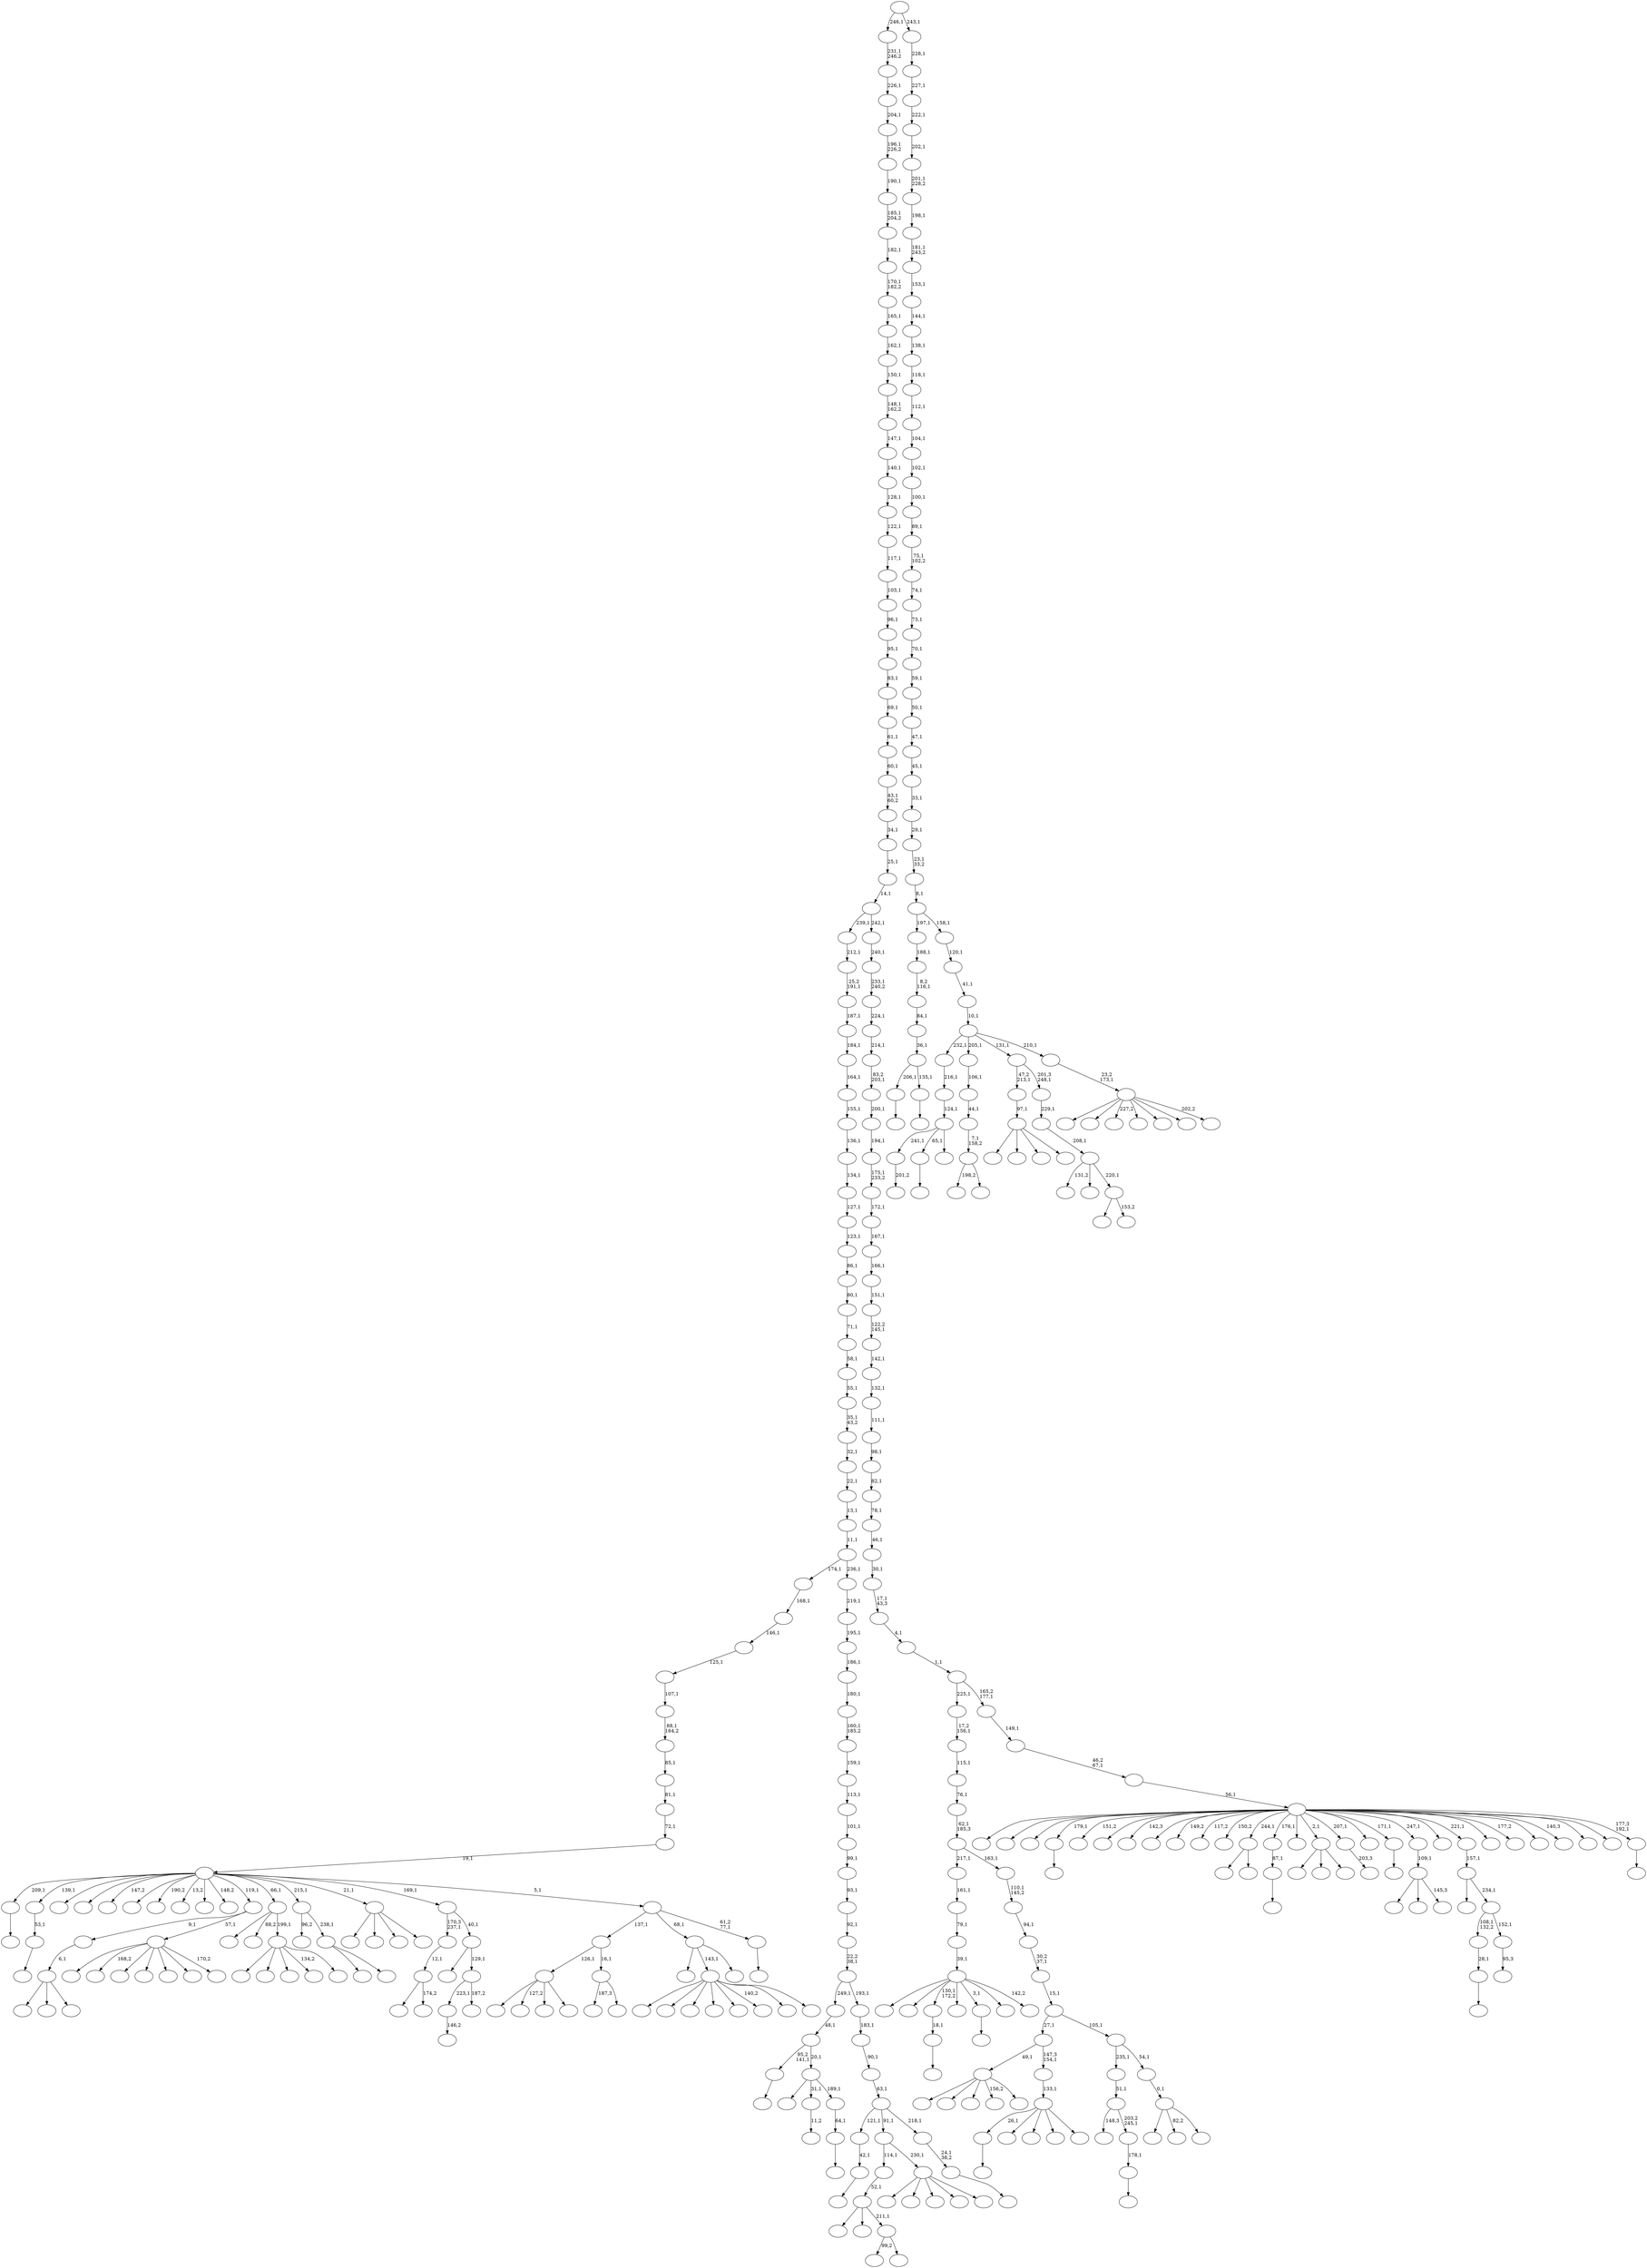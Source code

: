 digraph T {
	400 [label=""]
	399 [label=""]
	398 [label=""]
	397 [label=""]
	396 [label=""]
	395 [label=""]
	394 [label=""]
	393 [label=""]
	392 [label=""]
	391 [label=""]
	390 [label=""]
	389 [label=""]
	388 [label=""]
	387 [label=""]
	386 [label=""]
	385 [label=""]
	384 [label=""]
	383 [label=""]
	382 [label=""]
	381 [label=""]
	380 [label=""]
	379 [label=""]
	378 [label=""]
	377 [label=""]
	376 [label=""]
	375 [label=""]
	374 [label=""]
	373 [label=""]
	372 [label=""]
	371 [label=""]
	370 [label=""]
	369 [label=""]
	368 [label=""]
	367 [label=""]
	366 [label=""]
	365 [label=""]
	364 [label=""]
	363 [label=""]
	362 [label=""]
	361 [label=""]
	360 [label=""]
	359 [label=""]
	358 [label=""]
	357 [label=""]
	356 [label=""]
	355 [label=""]
	354 [label=""]
	353 [label=""]
	352 [label=""]
	351 [label=""]
	350 [label=""]
	349 [label=""]
	348 [label=""]
	347 [label=""]
	346 [label=""]
	345 [label=""]
	344 [label=""]
	343 [label=""]
	342 [label=""]
	341 [label=""]
	340 [label=""]
	339 [label=""]
	338 [label=""]
	337 [label=""]
	336 [label=""]
	335 [label=""]
	334 [label=""]
	333 [label=""]
	332 [label=""]
	331 [label=""]
	330 [label=""]
	329 [label=""]
	328 [label=""]
	327 [label=""]
	326 [label=""]
	325 [label=""]
	324 [label=""]
	323 [label=""]
	322 [label=""]
	321 [label=""]
	320 [label=""]
	319 [label=""]
	318 [label=""]
	317 [label=""]
	316 [label=""]
	315 [label=""]
	314 [label=""]
	313 [label=""]
	312 [label=""]
	311 [label=""]
	310 [label=""]
	309 [label=""]
	308 [label=""]
	307 [label=""]
	306 [label=""]
	305 [label=""]
	304 [label=""]
	303 [label=""]
	302 [label=""]
	301 [label=""]
	300 [label=""]
	299 [label=""]
	298 [label=""]
	297 [label=""]
	296 [label=""]
	295 [label=""]
	294 [label=""]
	293 [label=""]
	292 [label=""]
	291 [label=""]
	290 [label=""]
	289 [label=""]
	288 [label=""]
	287 [label=""]
	286 [label=""]
	285 [label=""]
	284 [label=""]
	283 [label=""]
	282 [label=""]
	281 [label=""]
	280 [label=""]
	279 [label=""]
	278 [label=""]
	277 [label=""]
	276 [label=""]
	275 [label=""]
	274 [label=""]
	273 [label=""]
	272 [label=""]
	271 [label=""]
	270 [label=""]
	269 [label=""]
	268 [label=""]
	267 [label=""]
	266 [label=""]
	265 [label=""]
	264 [label=""]
	263 [label=""]
	262 [label=""]
	261 [label=""]
	260 [label=""]
	259 [label=""]
	258 [label=""]
	257 [label=""]
	256 [label=""]
	255 [label=""]
	254 [label=""]
	253 [label=""]
	252 [label=""]
	251 [label=""]
	250 [label=""]
	249 [label=""]
	248 [label=""]
	247 [label=""]
	246 [label=""]
	245 [label=""]
	244 [label=""]
	243 [label=""]
	242 [label=""]
	241 [label=""]
	240 [label=""]
	239 [label=""]
	238 [label=""]
	237 [label=""]
	236 [label=""]
	235 [label=""]
	234 [label=""]
	233 [label=""]
	232 [label=""]
	231 [label=""]
	230 [label=""]
	229 [label=""]
	228 [label=""]
	227 [label=""]
	226 [label=""]
	225 [label=""]
	224 [label=""]
	223 [label=""]
	222 [label=""]
	221 [label=""]
	220 [label=""]
	219 [label=""]
	218 [label=""]
	217 [label=""]
	216 [label=""]
	215 [label=""]
	214 [label=""]
	213 [label=""]
	212 [label=""]
	211 [label=""]
	210 [label=""]
	209 [label=""]
	208 [label=""]
	207 [label=""]
	206 [label=""]
	205 [label=""]
	204 [label=""]
	203 [label=""]
	202 [label=""]
	201 [label=""]
	200 [label=""]
	199 [label=""]
	198 [label=""]
	197 [label=""]
	196 [label=""]
	195 [label=""]
	194 [label=""]
	193 [label=""]
	192 [label=""]
	191 [label=""]
	190 [label=""]
	189 [label=""]
	188 [label=""]
	187 [label=""]
	186 [label=""]
	185 [label=""]
	184 [label=""]
	183 [label=""]
	182 [label=""]
	181 [label=""]
	180 [label=""]
	179 [label=""]
	178 [label=""]
	177 [label=""]
	176 [label=""]
	175 [label=""]
	174 [label=""]
	173 [label=""]
	172 [label=""]
	171 [label=""]
	170 [label=""]
	169 [label=""]
	168 [label=""]
	167 [label=""]
	166 [label=""]
	165 [label=""]
	164 [label=""]
	163 [label=""]
	162 [label=""]
	161 [label=""]
	160 [label=""]
	159 [label=""]
	158 [label=""]
	157 [label=""]
	156 [label=""]
	155 [label=""]
	154 [label=""]
	153 [label=""]
	152 [label=""]
	151 [label=""]
	150 [label=""]
	149 [label=""]
	148 [label=""]
	147 [label=""]
	146 [label=""]
	145 [label=""]
	144 [label=""]
	143 [label=""]
	142 [label=""]
	141 [label=""]
	140 [label=""]
	139 [label=""]
	138 [label=""]
	137 [label=""]
	136 [label=""]
	135 [label=""]
	134 [label=""]
	133 [label=""]
	132 [label=""]
	131 [label=""]
	130 [label=""]
	129 [label=""]
	128 [label=""]
	127 [label=""]
	126 [label=""]
	125 [label=""]
	124 [label=""]
	123 [label=""]
	122 [label=""]
	121 [label=""]
	120 [label=""]
	119 [label=""]
	118 [label=""]
	117 [label=""]
	116 [label=""]
	115 [label=""]
	114 [label=""]
	113 [label=""]
	112 [label=""]
	111 [label=""]
	110 [label=""]
	109 [label=""]
	108 [label=""]
	107 [label=""]
	106 [label=""]
	105 [label=""]
	104 [label=""]
	103 [label=""]
	102 [label=""]
	101 [label=""]
	100 [label=""]
	99 [label=""]
	98 [label=""]
	97 [label=""]
	96 [label=""]
	95 [label=""]
	94 [label=""]
	93 [label=""]
	92 [label=""]
	91 [label=""]
	90 [label=""]
	89 [label=""]
	88 [label=""]
	87 [label=""]
	86 [label=""]
	85 [label=""]
	84 [label=""]
	83 [label=""]
	82 [label=""]
	81 [label=""]
	80 [label=""]
	79 [label=""]
	78 [label=""]
	77 [label=""]
	76 [label=""]
	75 [label=""]
	74 [label=""]
	73 [label=""]
	72 [label=""]
	71 [label=""]
	70 [label=""]
	69 [label=""]
	68 [label=""]
	67 [label=""]
	66 [label=""]
	65 [label=""]
	64 [label=""]
	63 [label=""]
	62 [label=""]
	61 [label=""]
	60 [label=""]
	59 [label=""]
	58 [label=""]
	57 [label=""]
	56 [label=""]
	55 [label=""]
	54 [label=""]
	53 [label=""]
	52 [label=""]
	51 [label=""]
	50 [label=""]
	49 [label=""]
	48 [label=""]
	47 [label=""]
	46 [label=""]
	45 [label=""]
	44 [label=""]
	43 [label=""]
	42 [label=""]
	41 [label=""]
	40 [label=""]
	39 [label=""]
	38 [label=""]
	37 [label=""]
	36 [label=""]
	35 [label=""]
	34 [label=""]
	33 [label=""]
	32 [label=""]
	31 [label=""]
	30 [label=""]
	29 [label=""]
	28 [label=""]
	27 [label=""]
	26 [label=""]
	25 [label=""]
	24 [label=""]
	23 [label=""]
	22 [label=""]
	21 [label=""]
	20 [label=""]
	19 [label=""]
	18 [label=""]
	17 [label=""]
	16 [label=""]
	15 [label=""]
	14 [label=""]
	13 [label=""]
	12 [label=""]
	11 [label=""]
	10 [label=""]
	9 [label=""]
	8 [label=""]
	7 [label=""]
	6 [label=""]
	5 [label=""]
	4 [label=""]
	3 [label=""]
	2 [label=""]
	1 [label=""]
	0 [label=""]
	390 -> 391 [label=""]
	385 -> 386 [label="201,2"]
	374 -> 375 [label=""]
	372 -> 373 [label=""]
	371 -> 372 [label="53,1"]
	369 -> 370 [label=""]
	368 -> 369 [label="28,1"]
	366 -> 367 [label=""]
	361 -> 362 [label=""]
	360 -> 361 [label="18,1"]
	341 -> 342 [label="11,2"]
	333 -> 334 [label=""]
	327 -> 358 [label=""]
	327 -> 354 [label="127,2"]
	327 -> 336 [label=""]
	327 -> 328 [label=""]
	323 -> 365 [label=""]
	323 -> 324 [label=""]
	319 -> 320 [label=""]
	314 -> 315 [label=""]
	313 -> 314 [label="87,1"]
	309 -> 310 [label=""]
	307 -> 308 [label="146,2"]
	301 -> 302 [label=""]
	299 -> 385 [label="241,1"]
	299 -> 319 [label="65,1"]
	299 -> 300 [label=""]
	298 -> 299 [label="124,1"]
	297 -> 298 [label="216,1"]
	293 -> 349 [label="198,2"]
	293 -> 294 [label=""]
	292 -> 293 [label="7,1\n158,2"]
	291 -> 292 [label="44,1"]
	290 -> 291 [label="106,1"]
	285 -> 318 [label=""]
	285 -> 316 [label=""]
	285 -> 286 [label=""]
	283 -> 284 [label=""]
	282 -> 283 [label="42,1"]
	280 -> 389 [label="187,3"]
	280 -> 281 [label=""]
	279 -> 327 [label="126,1"]
	279 -> 280 [label="16,1"]
	272 -> 273 [label="203,3"]
	268 -> 388 [label=""]
	268 -> 304 [label=""]
	268 -> 271 [label=""]
	268 -> 269 [label=""]
	267 -> 268 [label="97,1"]
	262 -> 263 [label=""]
	259 -> 303 [label=""]
	259 -> 260 [label="153,2"]
	258 -> 347 [label="131,2"]
	258 -> 322 [label=""]
	258 -> 259 [label="220,1"]
	257 -> 258 [label="208,1"]
	256 -> 257 [label="229,1"]
	255 -> 267 [label="47,2\n213,1"]
	255 -> 256 [label="201,3\n248,1"]
	252 -> 253 [label=""]
	251 -> 252 [label="64,1"]
	250 -> 364 [label=""]
	250 -> 341 [label="31,1"]
	250 -> 251 [label="189,1"]
	249 -> 333 [label="95,2\n141,1"]
	249 -> 250 [label="20,1"]
	248 -> 249 [label="48,1"]
	246 -> 393 [label=""]
	246 -> 376 [label=""]
	246 -> 247 [label=""]
	245 -> 246 [label="6,1"]
	242 -> 382 [label=""]
	242 -> 289 [label=""]
	242 -> 243 [label="145,3"]
	241 -> 242 [label="109,1"]
	237 -> 343 [label="99,2"]
	237 -> 238 [label=""]
	236 -> 355 [label=""]
	236 -> 312 [label=""]
	236 -> 237 [label="211,1"]
	235 -> 236 [label="52,1"]
	232 -> 317 [label=""]
	232 -> 233 [label="174,2"]
	231 -> 232 [label="12,1"]
	229 -> 230 [label="95,3"]
	228 -> 368 [label="108,1\n132,2"]
	228 -> 229 [label="152,1"]
	227 -> 325 [label=""]
	227 -> 228 [label="234,1"]
	226 -> 227 [label="157,1"]
	220 -> 397 [label=""]
	220 -> 381 [label=""]
	220 -> 360 [label="130,1\n172,2"]
	220 -> 357 [label=""]
	220 -> 301 [label="3,1"]
	220 -> 277 [label=""]
	220 -> 221 [label="142,2"]
	219 -> 220 [label="39,1"]
	218 -> 219 [label="79,1"]
	217 -> 218 [label="161,1"]
	208 -> 398 [label=""]
	208 -> 394 [label=""]
	208 -> 321 [label=""]
	208 -> 287 [label="156,2"]
	208 -> 209 [label=""]
	204 -> 205 [label=""]
	203 -> 204 [label="178,1"]
	202 -> 329 [label="148,3"]
	202 -> 203 [label="203,2\n245,1"]
	201 -> 202 [label="51,1"]
	199 -> 379 [label=""]
	199 -> 377 [label="168,2"]
	199 -> 330 [label=""]
	199 -> 326 [label=""]
	199 -> 274 [label=""]
	199 -> 212 [label=""]
	199 -> 200 [label="170,2"]
	198 -> 245 [label="9,1"]
	198 -> 199 [label="57,1"]
	194 -> 380 [label=""]
	194 -> 340 [label=""]
	194 -> 339 [label=""]
	194 -> 266 [label="134,2"]
	194 -> 195 [label=""]
	193 -> 331 [label=""]
	193 -> 288 [label="88,2"]
	193 -> 194 [label="199,1"]
	191 -> 206 [label=""]
	191 -> 192 [label=""]
	190 -> 335 [label="96,2"]
	190 -> 191 [label="238,1"]
	188 -> 396 [label=""]
	188 -> 363 [label=""]
	188 -> 345 [label=""]
	188 -> 295 [label=""]
	188 -> 278 [label=""]
	188 -> 265 [label="140,2"]
	188 -> 214 [label=""]
	188 -> 189 [label=""]
	186 -> 366 [label="26,1"]
	186 -> 353 [label=""]
	186 -> 337 [label=""]
	186 -> 240 [label=""]
	186 -> 187 [label=""]
	185 -> 186 [label="133,1"]
	184 -> 208 [label="49,1"]
	184 -> 185 [label="147,3\n154,1"]
	182 -> 348 [label=""]
	182 -> 311 [label=""]
	182 -> 305 [label=""]
	182 -> 183 [label=""]
	180 -> 344 [label=""]
	180 -> 213 [label="82,2"]
	180 -> 181 [label=""]
	179 -> 180 [label="0,1"]
	178 -> 201 [label="235,1"]
	178 -> 179 [label="54,1"]
	177 -> 184 [label="27,1"]
	177 -> 178 [label="105,1"]
	176 -> 177 [label="15,1"]
	175 -> 176 [label="30,2\n37,1"]
	174 -> 175 [label="94,1"]
	173 -> 174 [label="110,1\n145,2"]
	172 -> 217 [label="217,1"]
	172 -> 173 [label="163,1"]
	171 -> 172 [label="62,1\n185,3"]
	170 -> 171 [label="76,1"]
	169 -> 170 [label="115,1"]
	168 -> 169 [label="17,2\n156,1"]
	166 -> 207 [label=""]
	166 -> 188 [label="143,1"]
	166 -> 167 [label=""]
	164 -> 392 [label=""]
	164 -> 338 [label=""]
	164 -> 234 [label=""]
	164 -> 225 [label=""]
	164 -> 165 [label=""]
	163 -> 235 [label="114,1"]
	163 -> 164 [label="230,1"]
	161 -> 307 [label="223,1"]
	161 -> 162 [label="187,2"]
	160 -> 270 [label=""]
	160 -> 161 [label="129,1"]
	159 -> 231 [label="170,3\n237,1"]
	159 -> 160 [label="40,1"]
	157 -> 158 [label=""]
	156 -> 279 [label="137,1"]
	156 -> 166 [label="68,1"]
	156 -> 157 [label="61,2\n77,1"]
	155 -> 374 [label="209,1"]
	155 -> 371 [label="139,1"]
	155 -> 352 [label=""]
	155 -> 350 [label=""]
	155 -> 296 [label="147,2"]
	155 -> 275 [label=""]
	155 -> 254 [label="190,2"]
	155 -> 244 [label="13,2"]
	155 -> 222 [label=""]
	155 -> 210 [label="148,2"]
	155 -> 198 [label="119,1"]
	155 -> 193 [label="66,1"]
	155 -> 190 [label="215,1"]
	155 -> 182 [label="21,1"]
	155 -> 159 [label="169,1"]
	155 -> 156 [label="5,1"]
	154 -> 155 [label="19,1"]
	153 -> 154 [label="72,1"]
	152 -> 153 [label="81,1"]
	151 -> 152 [label="85,1"]
	150 -> 151 [label="88,1\n164,2"]
	149 -> 150 [label="107,1"]
	148 -> 149 [label="125,1"]
	147 -> 148 [label="146,1"]
	146 -> 147 [label="168,1"]
	144 -> 145 [label=""]
	143 -> 144 [label="24,1\n38,2"]
	142 -> 282 [label="121,1"]
	142 -> 163 [label="91,1"]
	142 -> 143 [label="218,1"]
	141 -> 142 [label="63,1"]
	140 -> 141 [label="90,1"]
	139 -> 140 [label="183,1"]
	138 -> 248 [label="249,1"]
	138 -> 139 [label="193,1"]
	137 -> 138 [label="22,2\n38,1"]
	136 -> 137 [label="92,1"]
	135 -> 136 [label="93,1"]
	134 -> 135 [label="99,1"]
	133 -> 134 [label="101,1"]
	132 -> 133 [label="113,1"]
	131 -> 132 [label="159,1"]
	130 -> 131 [label="160,1\n185,2"]
	129 -> 130 [label="180,1"]
	128 -> 129 [label="186,1"]
	127 -> 128 [label="195,1"]
	126 -> 127 [label="219,1"]
	125 -> 146 [label="174,1"]
	125 -> 126 [label="236,1"]
	124 -> 125 [label="11,1"]
	123 -> 124 [label="13,1"]
	122 -> 123 [label="22,1"]
	121 -> 122 [label="32,1"]
	120 -> 121 [label="35,1\n43,2"]
	119 -> 120 [label="55,1"]
	118 -> 119 [label="58,1"]
	117 -> 118 [label="71,1"]
	116 -> 117 [label="80,1"]
	115 -> 116 [label="86,1"]
	114 -> 115 [label="123,1"]
	113 -> 114 [label="127,1"]
	112 -> 113 [label="134,1"]
	111 -> 112 [label="136,1"]
	110 -> 111 [label="155,1"]
	109 -> 110 [label="164,1"]
	108 -> 109 [label="184,1"]
	107 -> 108 [label="187,1"]
	106 -> 107 [label="25,2\n191,1"]
	105 -> 106 [label="212,1"]
	102 -> 103 [label=""]
	101 -> 309 [label="206,1"]
	101 -> 102 [label="135,1"]
	100 -> 101 [label="36,1"]
	99 -> 100 [label="84,1"]
	98 -> 99 [label="8,2\n116,1"]
	97 -> 98 [label="188,1"]
	95 -> 96 [label=""]
	94 -> 400 [label=""]
	94 -> 399 [label=""]
	94 -> 395 [label=""]
	94 -> 390 [label="179,1"]
	94 -> 384 [label="151,2"]
	94 -> 383 [label=""]
	94 -> 378 [label="142,3"]
	94 -> 359 [label=""]
	94 -> 356 [label="149,2"]
	94 -> 346 [label="117,2"]
	94 -> 332 [label="150,2"]
	94 -> 323 [label="244,1"]
	94 -> 313 [label="176,1"]
	94 -> 306 [label=""]
	94 -> 285 [label="2,1"]
	94 -> 272 [label="207,1"]
	94 -> 264 [label=""]
	94 -> 262 [label="171,1"]
	94 -> 241 [label="247,1"]
	94 -> 239 [label=""]
	94 -> 226 [label="221,1"]
	94 -> 224 [label=""]
	94 -> 216 [label="177,2"]
	94 -> 215 [label=""]
	94 -> 197 [label="140,3"]
	94 -> 196 [label=""]
	94 -> 104 [label=""]
	94 -> 95 [label="177,3\n192,1"]
	93 -> 94 [label="56,1"]
	92 -> 93 [label="46,2\n67,1"]
	91 -> 92 [label="149,1"]
	90 -> 168 [label="225,1"]
	90 -> 91 [label="165,2\n177,1"]
	89 -> 90 [label="1,1"]
	88 -> 89 [label="4,1"]
	87 -> 88 [label="17,1\n43,3"]
	86 -> 87 [label="30,1"]
	85 -> 86 [label="46,1"]
	84 -> 85 [label="78,1"]
	83 -> 84 [label="82,1"]
	82 -> 83 [label="98,1"]
	81 -> 82 [label="111,1"]
	80 -> 81 [label="132,1"]
	79 -> 80 [label="142,1"]
	78 -> 79 [label="122,2\n145,1"]
	77 -> 78 [label="151,1"]
	76 -> 77 [label="166,1"]
	75 -> 76 [label="167,1"]
	74 -> 75 [label="172,1"]
	73 -> 74 [label="175,1\n233,2"]
	72 -> 73 [label="194,1"]
	71 -> 72 [label="200,1"]
	70 -> 71 [label="83,2\n203,1"]
	69 -> 70 [label="214,1"]
	68 -> 69 [label="224,1"]
	67 -> 68 [label="233,1\n240,2"]
	66 -> 67 [label="240,1"]
	65 -> 105 [label="239,1"]
	65 -> 66 [label="242,1"]
	64 -> 65 [label="14,1"]
	63 -> 64 [label="25,1"]
	62 -> 63 [label="34,1"]
	61 -> 62 [label="43,1\n60,2"]
	60 -> 61 [label="60,1"]
	59 -> 60 [label="61,1"]
	58 -> 59 [label="69,1"]
	57 -> 58 [label="83,1"]
	56 -> 57 [label="95,1"]
	55 -> 56 [label="96,1"]
	54 -> 55 [label="103,1"]
	53 -> 54 [label="117,1"]
	52 -> 53 [label="122,1"]
	51 -> 52 [label="128,1"]
	50 -> 51 [label="140,1"]
	49 -> 50 [label="147,1"]
	48 -> 49 [label="148,1\n162,2"]
	47 -> 48 [label="150,1"]
	46 -> 47 [label="162,1"]
	45 -> 46 [label="165,1"]
	44 -> 45 [label="170,1\n182,2"]
	43 -> 44 [label="182,1"]
	42 -> 43 [label="185,1\n204,2"]
	41 -> 42 [label="190,1"]
	40 -> 41 [label="196,1\n226,2"]
	39 -> 40 [label="204,1"]
	38 -> 39 [label="226,1"]
	37 -> 38 [label="231,1\n246,2"]
	35 -> 387 [label=""]
	35 -> 351 [label=""]
	35 -> 276 [label="227,2"]
	35 -> 261 [label=""]
	35 -> 223 [label=""]
	35 -> 211 [label=""]
	35 -> 36 [label="202,2"]
	34 -> 35 [label="23,2\n173,1"]
	33 -> 297 [label="232,1"]
	33 -> 290 [label="205,1"]
	33 -> 255 [label="131,1"]
	33 -> 34 [label="210,1"]
	32 -> 33 [label="10,1"]
	31 -> 32 [label="41,1"]
	30 -> 31 [label="120,1"]
	29 -> 97 [label="197,1"]
	29 -> 30 [label="158,1"]
	28 -> 29 [label="8,1"]
	27 -> 28 [label="23,1\n33,2"]
	26 -> 27 [label="29,1"]
	25 -> 26 [label="33,1"]
	24 -> 25 [label="45,1"]
	23 -> 24 [label="47,1"]
	22 -> 23 [label="50,1"]
	21 -> 22 [label="59,1"]
	20 -> 21 [label="70,1"]
	19 -> 20 [label="73,1"]
	18 -> 19 [label="74,1"]
	17 -> 18 [label="75,1\n102,2"]
	16 -> 17 [label="89,1"]
	15 -> 16 [label="100,1"]
	14 -> 15 [label="102,1"]
	13 -> 14 [label="104,1"]
	12 -> 13 [label="112,1"]
	11 -> 12 [label="118,1"]
	10 -> 11 [label="138,1"]
	9 -> 10 [label="144,1"]
	8 -> 9 [label="153,1"]
	7 -> 8 [label="181,1\n243,2"]
	6 -> 7 [label="198,1"]
	5 -> 6 [label="201,1\n228,2"]
	4 -> 5 [label="202,1"]
	3 -> 4 [label="222,1"]
	2 -> 3 [label="227,1"]
	1 -> 2 [label="228,1"]
	0 -> 37 [label="246,1"]
	0 -> 1 [label="243,1"]
}
